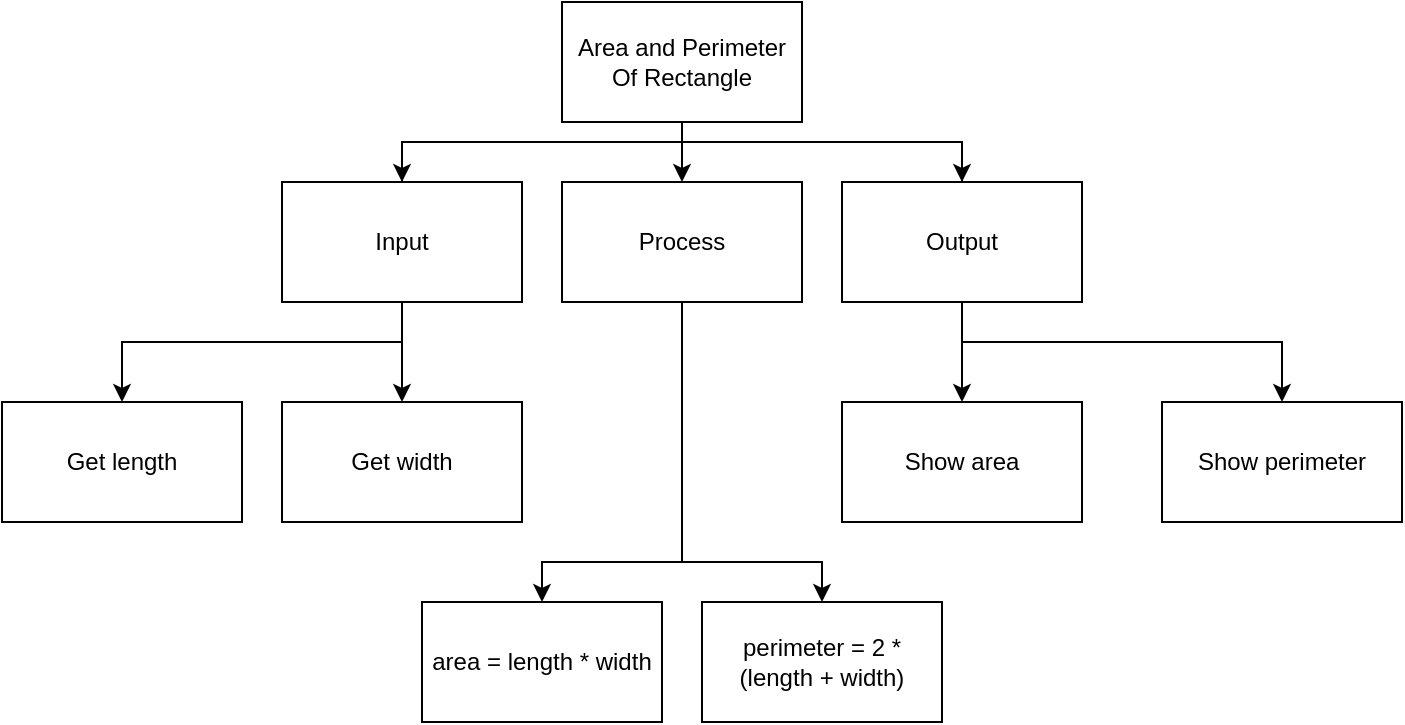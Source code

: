 <mxfile>
    <diagram id="8DAycOAk_6fl_bdd1OXu" name="Page-1">
        <mxGraphModel dx="1421" dy="388" grid="1" gridSize="10" guides="1" tooltips="1" connect="1" arrows="1" fold="1" page="1" pageScale="1" pageWidth="827" pageHeight="1169" math="0" shadow="0">
            <root>
                <mxCell id="0"/>
                <mxCell id="1" parent="0"/>
                <mxCell id="8" style="edgeStyle=none;html=1;" parent="1" source="2" target="4" edge="1">
                    <mxGeometry relative="1" as="geometry"/>
                </mxCell>
                <mxCell id="2" value="Area and Perimeter Of Rectangle" style="rounded=0;whiteSpace=wrap;html=1;" parent="1" vertex="1">
                    <mxGeometry x="260" y="40" width="120" height="60" as="geometry"/>
                </mxCell>
                <mxCell id="6" style="edgeStyle=none;html=1;entryX=0.5;entryY=0;entryDx=0;entryDy=0;rounded=0;" parent="1" source="3" target="5" edge="1">
                    <mxGeometry relative="1" as="geometry">
                        <Array as="points">
                            <mxPoint x="180" y="110"/>
                            <mxPoint x="460" y="110"/>
                        </Array>
                    </mxGeometry>
                </mxCell>
                <mxCell id="11" style="edgeStyle=none;html=1;entryX=0.5;entryY=0;entryDx=0;entryDy=0;" parent="1" source="3" target="9" edge="1">
                    <mxGeometry relative="1" as="geometry"/>
                </mxCell>
                <mxCell id="12" style="edgeStyle=none;html=1;entryX=0.5;entryY=0;entryDx=0;entryDy=0;rounded=0;" parent="1" target="10" edge="1">
                    <mxGeometry relative="1" as="geometry">
                        <mxPoint x="180" y="210" as="sourcePoint"/>
                        <Array as="points">
                            <mxPoint x="40" y="210"/>
                        </Array>
                    </mxGeometry>
                </mxCell>
                <mxCell id="3" value="Input" style="rounded=0;whiteSpace=wrap;html=1;" parent="1" vertex="1">
                    <mxGeometry x="120" y="130" width="120" height="60" as="geometry"/>
                </mxCell>
                <mxCell id="19" style="edgeStyle=none;html=1;entryX=0.5;entryY=0;entryDx=0;entryDy=0;rounded=0;" parent="1" source="4" target="17" edge="1">
                    <mxGeometry relative="1" as="geometry">
                        <Array as="points">
                            <mxPoint x="320" y="320"/>
                            <mxPoint x="250" y="320"/>
                        </Array>
                    </mxGeometry>
                </mxCell>
                <mxCell id="20" style="edgeStyle=none;html=1;entryX=0.5;entryY=0;entryDx=0;entryDy=0;rounded=0;" parent="1" source="4" target="18" edge="1">
                    <mxGeometry relative="1" as="geometry">
                        <Array as="points">
                            <mxPoint x="320" y="320"/>
                            <mxPoint x="390" y="320"/>
                        </Array>
                    </mxGeometry>
                </mxCell>
                <mxCell id="4" value="Process" style="rounded=0;whiteSpace=wrap;html=1;" parent="1" vertex="1">
                    <mxGeometry x="260" y="130" width="120" height="60" as="geometry"/>
                </mxCell>
                <mxCell id="7" style="edgeStyle=none;html=1;entryX=0.5;entryY=0;entryDx=0;entryDy=0;rounded=0;" parent="1" source="5" target="3" edge="1">
                    <mxGeometry relative="1" as="geometry">
                        <Array as="points">
                            <mxPoint x="460" y="110"/>
                            <mxPoint x="180" y="110"/>
                        </Array>
                    </mxGeometry>
                </mxCell>
                <mxCell id="15" style="edgeStyle=none;html=1;exitX=0.5;exitY=1;exitDx=0;exitDy=0;entryX=0.5;entryY=0;entryDx=0;entryDy=0;" parent="1" source="5" target="13" edge="1">
                    <mxGeometry relative="1" as="geometry"/>
                </mxCell>
                <mxCell id="16" style="edgeStyle=none;html=1;entryX=0.5;entryY=0;entryDx=0;entryDy=0;rounded=0;" parent="1" target="14" edge="1">
                    <mxGeometry relative="1" as="geometry">
                        <mxPoint x="460" y="210" as="sourcePoint"/>
                        <Array as="points">
                            <mxPoint x="620" y="210"/>
                        </Array>
                    </mxGeometry>
                </mxCell>
                <mxCell id="5" value="Output" style="rounded=0;whiteSpace=wrap;html=1;" parent="1" vertex="1">
                    <mxGeometry x="400" y="130" width="120" height="60" as="geometry"/>
                </mxCell>
                <mxCell id="9" value="Get width" style="rounded=0;whiteSpace=wrap;html=1;" parent="1" vertex="1">
                    <mxGeometry x="120" y="240" width="120" height="60" as="geometry"/>
                </mxCell>
                <mxCell id="10" value="Get length" style="rounded=0;whiteSpace=wrap;html=1;" parent="1" vertex="1">
                    <mxGeometry x="-20" y="240" width="120" height="60" as="geometry"/>
                </mxCell>
                <mxCell id="13" value="Show area" style="rounded=0;whiteSpace=wrap;html=1;" parent="1" vertex="1">
                    <mxGeometry x="400" y="240" width="120" height="60" as="geometry"/>
                </mxCell>
                <mxCell id="14" value="Show perimeter" style="rounded=0;whiteSpace=wrap;html=1;" parent="1" vertex="1">
                    <mxGeometry x="560" y="240" width="120" height="60" as="geometry"/>
                </mxCell>
                <mxCell id="17" value="area = length * width" style="rounded=0;whiteSpace=wrap;html=1;" parent="1" vertex="1">
                    <mxGeometry x="190" y="340" width="120" height="60" as="geometry"/>
                </mxCell>
                <mxCell id="18" value="perimeter = 2 * (length + width)" style="rounded=0;whiteSpace=wrap;html=1;" parent="1" vertex="1">
                    <mxGeometry x="330" y="340" width="120" height="60" as="geometry"/>
                </mxCell>
            </root>
        </mxGraphModel>
    </diagram>
</mxfile>